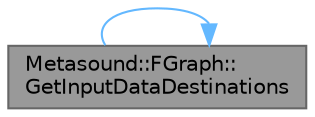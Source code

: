 digraph "Metasound::FGraph::GetInputDataDestinations"
{
 // INTERACTIVE_SVG=YES
 // LATEX_PDF_SIZE
  bgcolor="transparent";
  edge [fontname=Helvetica,fontsize=10,labelfontname=Helvetica,labelfontsize=10];
  node [fontname=Helvetica,fontsize=10,shape=box,height=0.2,width=0.4];
  rankdir="LR";
  Node1 [id="Node000001",label="Metasound::FGraph::\lGetInputDataDestinations",height=0.2,width=0.4,color="gray40", fillcolor="grey60", style="filled", fontcolor="black",tooltip="Get vertices which contain input parameters."];
  Node1 -> Node1 [id="edge1_Node000001_Node000001",color="steelblue1",style="solid",tooltip=" "];
}
